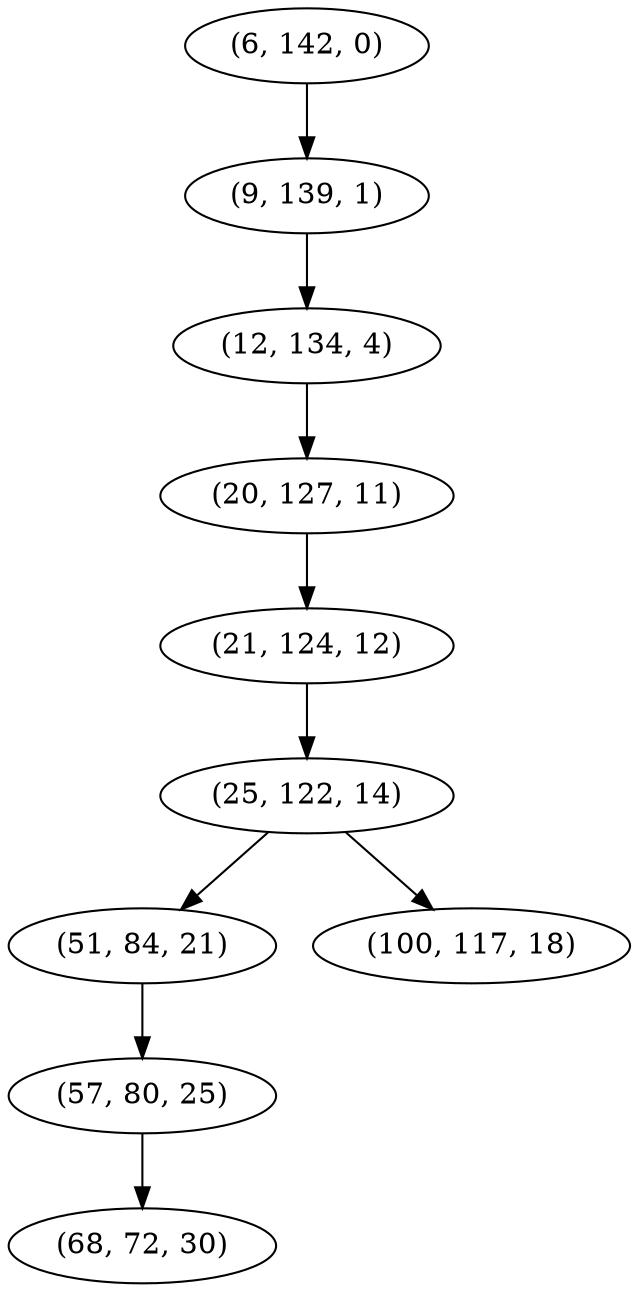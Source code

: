digraph tree {
    "(6, 142, 0)";
    "(9, 139, 1)";
    "(12, 134, 4)";
    "(20, 127, 11)";
    "(21, 124, 12)";
    "(25, 122, 14)";
    "(51, 84, 21)";
    "(57, 80, 25)";
    "(68, 72, 30)";
    "(100, 117, 18)";
    "(6, 142, 0)" -> "(9, 139, 1)";
    "(9, 139, 1)" -> "(12, 134, 4)";
    "(12, 134, 4)" -> "(20, 127, 11)";
    "(20, 127, 11)" -> "(21, 124, 12)";
    "(21, 124, 12)" -> "(25, 122, 14)";
    "(25, 122, 14)" -> "(51, 84, 21)";
    "(25, 122, 14)" -> "(100, 117, 18)";
    "(51, 84, 21)" -> "(57, 80, 25)";
    "(57, 80, 25)" -> "(68, 72, 30)";
}
